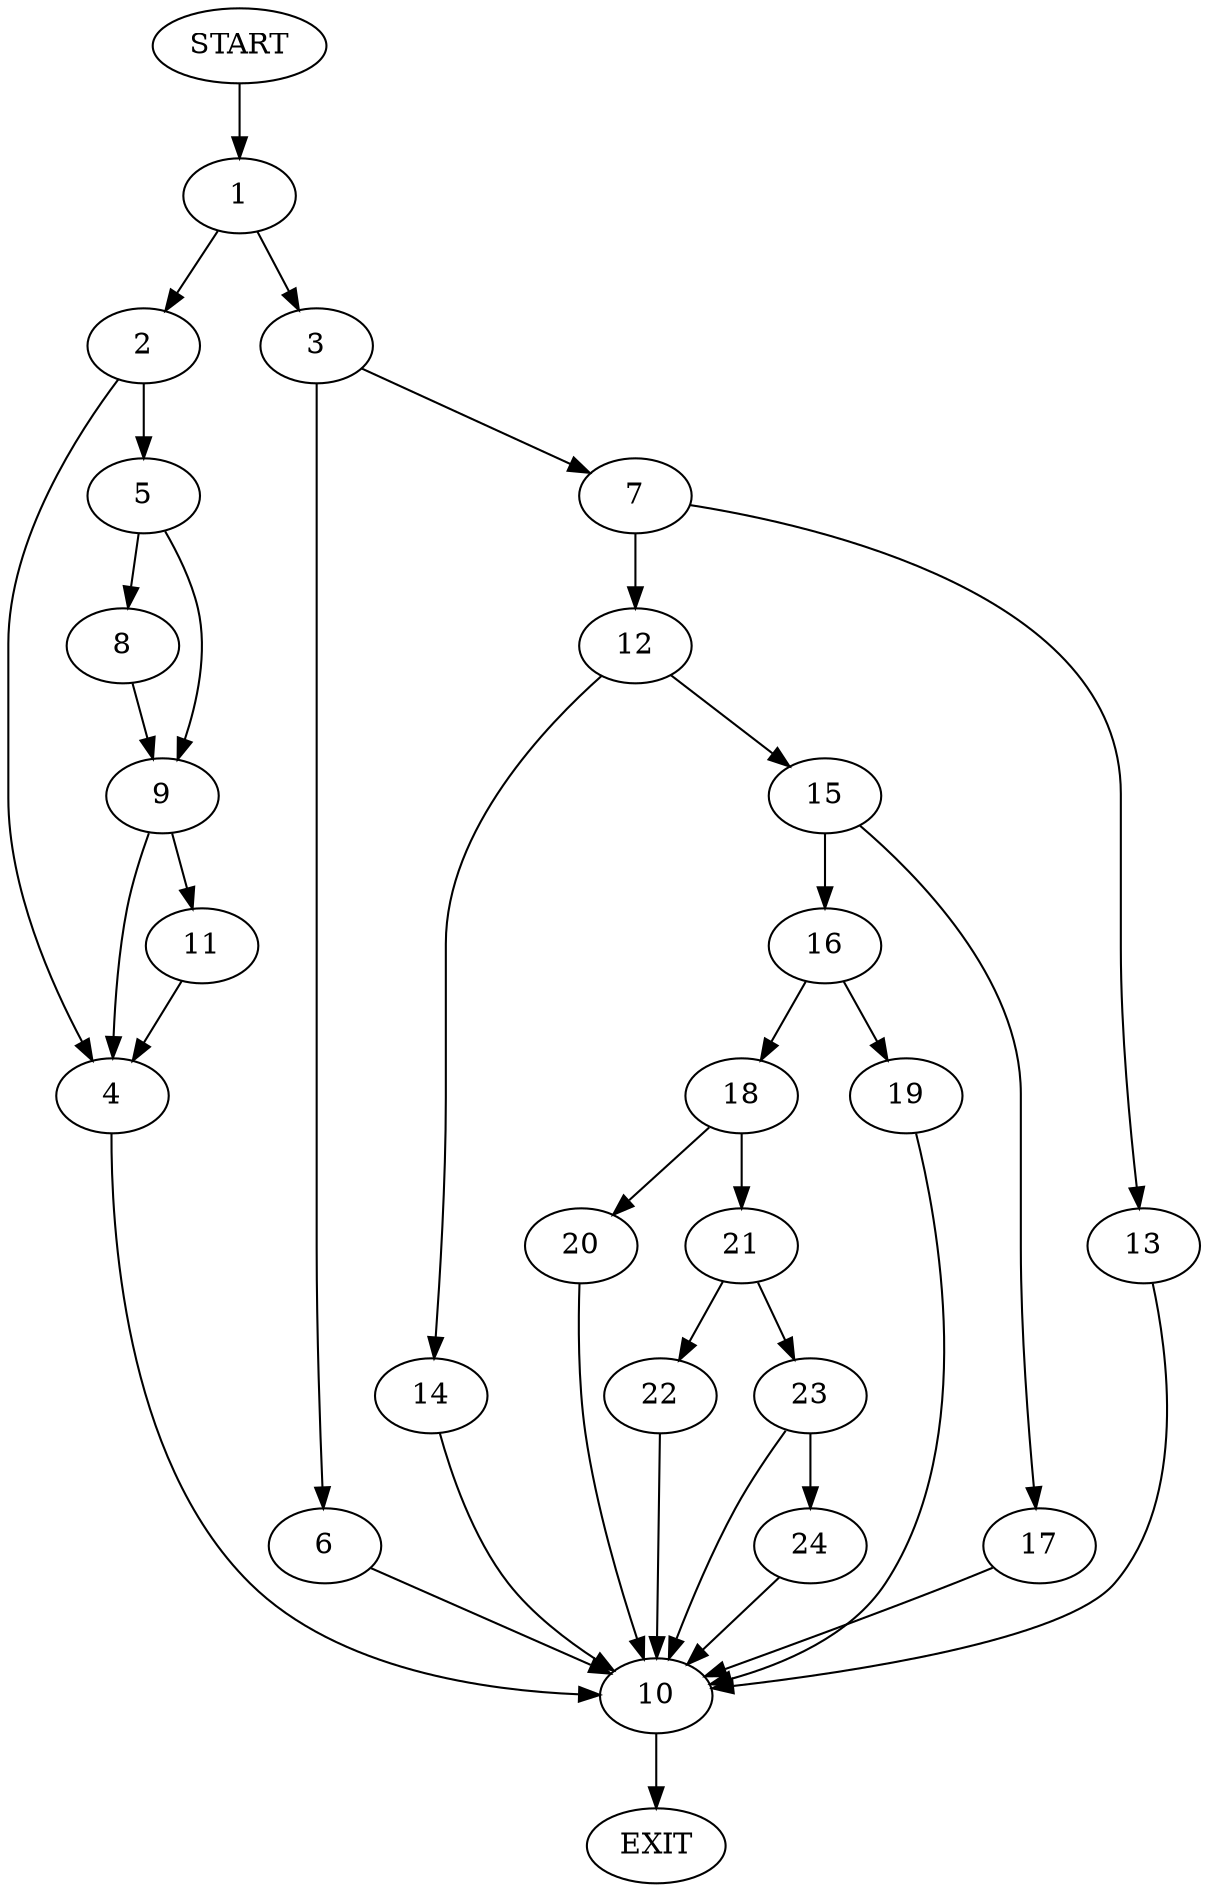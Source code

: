 digraph {
0 [label="START"]
25 [label="EXIT"]
0 -> 1
1 -> 2
1 -> 3
2 -> 4
2 -> 5
3 -> 6
3 -> 7
5 -> 8
5 -> 9
4 -> 10
9 -> 4
9 -> 11
8 -> 9
11 -> 4
10 -> 25
7 -> 12
7 -> 13
6 -> 10
12 -> 14
12 -> 15
13 -> 10
14 -> 10
15 -> 16
15 -> 17
16 -> 18
16 -> 19
17 -> 10
18 -> 20
18 -> 21
19 -> 10
21 -> 22
21 -> 23
20 -> 10
22 -> 10
23 -> 24
23 -> 10
24 -> 10
}
